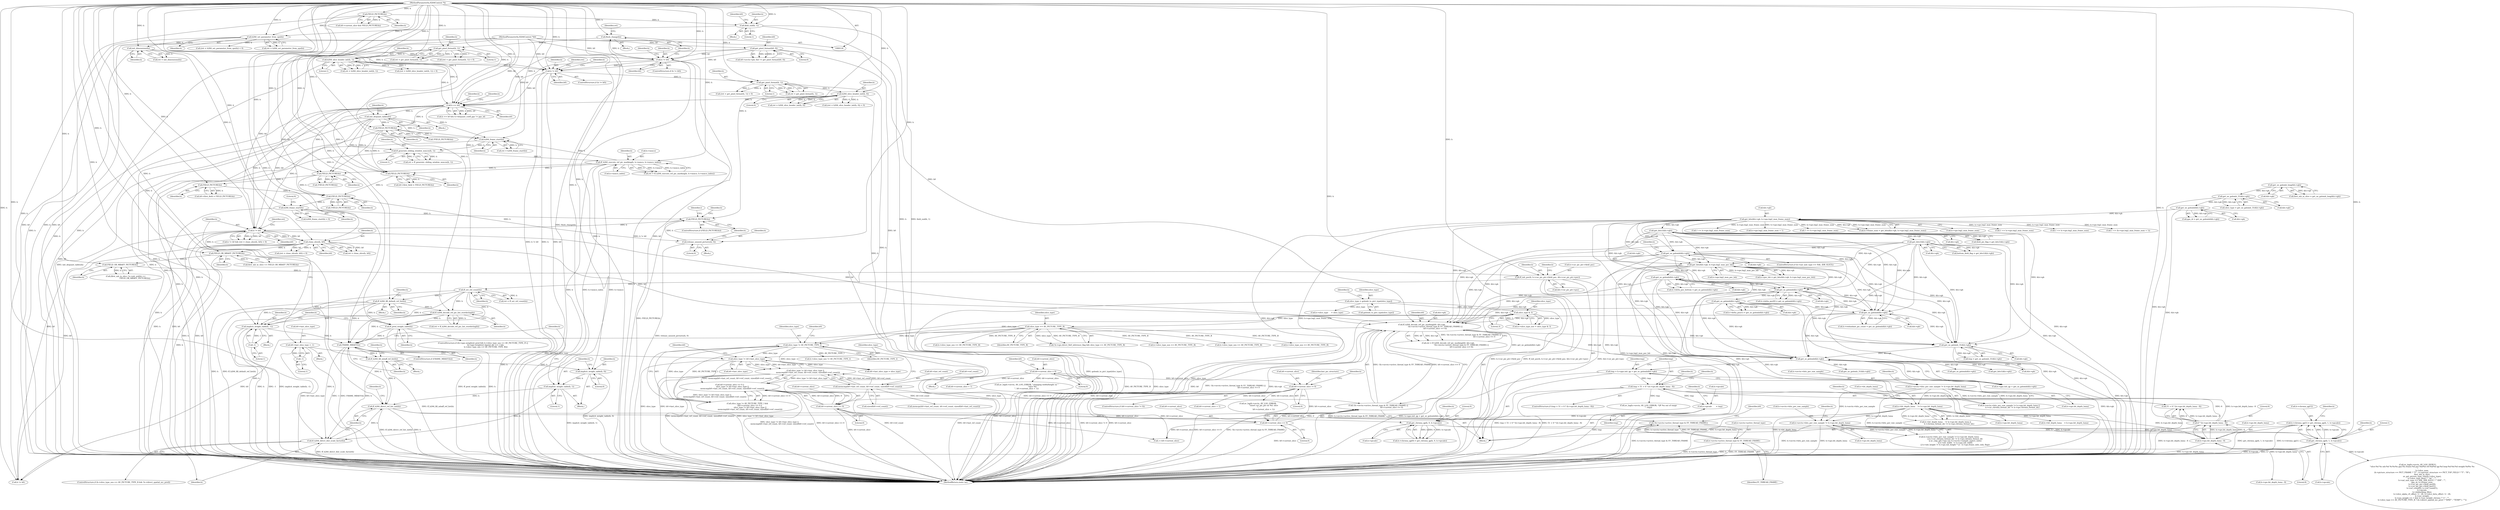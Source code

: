 digraph "0_FFmpeg_29ffeef5e73b8f41ff3a3f2242d356759c66f91f@array" {
"1002584" [label="(Call,h->chroma_qp[1] = get_chroma_qp(h, 1, h->qscale))"];
"1002590" [label="(Call,get_chroma_qp(h, 1, h->qscale))"];
"1002578" [label="(Call,get_chroma_qp(h, 0, h->qscale))"];
"1002485" [label="(Call,ff_h264_direct_ref_list_init(h))"];
"1002469" [label="(Call,implicit_weight_table(h, 1))"];
"1002466" [label="(Call,implicit_weight_table(h, 0))"];
"1002449" [label="(Call,ff_h264_fill_mbaff_ref_list(h))"];
"1002446" [label="(Call,FRAME_MBAFF(h))"];
"1002255" [label="(Call,ff_set_ref_count(h))"];
"1002225" [label="(Call,ff_init_poc(h, h->cur_pic_ptr->field_poc, &h->cur_pic_ptr->poc))"];
"1002036" [label="(Call,FIELD_OR_MBAFF_PICTURE(h))"];
"1001990" [label="(Call,FIELD_OR_MBAFF_PICTURE(h))"];
"1001917" [label="(Call,h != h0)"];
"1000991" [label="(Call,init_dequant_tables(h))"];
"1000977" [label="(Call,h == h0)"];
"1000909" [label="(Call,h264_slice_header_init(h, 1))"];
"1000874" [label="(Call,get_pixel_format(h, 1))"];
"1000868" [label="(Call,flush_change(h))"];
"1000851" [label="(Call,h != h0)"];
"1000735" [label="(Call,init_dimensions(h))"];
"1000495" [label="(Call,h264_set_parameter_from_sps(h))"];
"1000186" [label="(Call,field_end(h, 1))"];
"1000183" [label="(Call,FIELD_PICTURE(h))"];
"1000125" [label="(MethodParameterIn,H264Context *h)"];
"1000643" [label="(Call,get_pixel_format(h0, 0))"];
"1000126" [label="(MethodParameterIn,H264Context *h0)"];
"1000962" [label="(Call,h264_slice_header_init(h, 0))"];
"1000945" [label="(Call,get_pixel_format(h, 1))"];
"1000929" [label="(Call,h != h0)"];
"1001839" [label="(Call,FIELD_PICTURE(h))"];
"1001822" [label="(Call,h264_frame_start(h))"];
"1001814" [label="(Call,FIELD_PICTURE(h))"];
"1001758" [label="(Call,FIELD_PICTURE(h))"];
"1001741" [label="(Call,FIELD_PICTURE(h))"];
"1001611" [label="(Call,ff_h264_execute_ref_pic_marking(h, h->mmco, h->mmco_index))"];
"1001592" [label="(Call,ff_generate_sliding_window_mmcos(h, 1))"];
"1001540" [label="(Call,h264_frame_start(h))"];
"1001319" [label="(Call,FIELD_PICTURE(h))"];
"1001809" [label="(Call,FIELD_PICTURE(h))"];
"1001835" [label="(Call,release_unused_pictures(h, 0))"];
"1001923" [label="(Call,clone_slice(h, h0))"];
"1002292" [label="(Call,ff_h264_fill_default_ref_list(h))"];
"1002303" [label="(Call,ff_h264_decode_ref_pic_list_reordering(h))"];
"1002369" [label="(Call,implicit_weight_table(h, -1))"];
"1002371" [label="(Call,-1)"];
"1002351" [label="(Call,ff_pred_weight_table(h))"];
"1002483" [label="(Call,ff_h264_direct_dist_scale_factor(h))"];
"1002567" [label="(Call,h->qscale       = tmp)"];
"1002544" [label="(Call,tmp > 51 + 6 * (h->sps.bit_depth_luma - 8))"];
"1002530" [label="(Call,tmp = h->pps.init_qp + get_se_golomb(&h->gb))"];
"1002538" [label="(Call,get_se_golomb(&h->gb))"];
"1001073" [label="(Call,get_bits1(&h->gb))"];
"1000997" [label="(Call,get_bits(&h->gb, h->sps.log2_max_frame_num))"];
"1000300" [label="(Call,get_ue_golomb(&h->gb))"];
"1000230" [label="(Call,get_ue_golomb_31(&h->gb))"];
"1000168" [label="(Call,get_ue_golomb_long(&h->gb))"];
"1002220" [label="(Call,get_se_golomb(&h->gb))"];
"1002195" [label="(Call,get_se_golomb(&h->gb))"];
"1002168" [label="(Call,get_se_golomb(&h->gb))"];
"1002140" [label="(Call,get_bits(&h->gb, h->sps.log2_max_poc_lsb))"];
"1001083" [label="(Call,get_bits1(&h->gb))"];
"1002122" [label="(Call,get_ue_golomb(&h->gb))"];
"1002248" [label="(Call,get_ue_golomb(&h->gb))"];
"1002502" [label="(Call,get_ue_golomb_31(&h->gb))"];
"1002411" [label="(Call,ff_h264_decode_ref_pic_marking(h0, &h->gb,\n                                             !(h->avctx->active_thread_type & FF_THREAD_FRAME) ||\n                                             h0->current_slice == 0))"];
"1002417" [label="(Call,!(h->avctx->active_thread_type & FF_THREAD_FRAME) ||\n                                             h0->current_slice == 0)"];
"1002418" [label="(Call,!(h->avctx->active_thread_type & FF_THREAD_FRAME))"];
"1002419" [label="(Call,h->avctx->active_thread_type & FF_THREAD_FRAME)"];
"1002268" [label="(Call,h0->current_slice == 0 ||\n         slice_type != h0->last_slice_type ||\n         memcmp(h0->last_ref_count, h0->ref_count, sizeof(h0->ref_count)))"];
"1002269" [label="(Call,h0->current_slice == 0)"];
"1001121" [label="(Call,h0->current_slice != 0)"];
"1000189" [label="(Call,h0->current_slice = 0)"];
"1002274" [label="(Call,slice_type != h0->last_slice_type ||\n         memcmp(h0->last_ref_count, h0->ref_count, sizeof(h0->ref_count)))"];
"1002275" [label="(Call,slice_type != h0->last_slice_type)"];
"1002265" [label="(Call,slice_type != AV_PICTURE_TYPE_I)"];
"1000288" [label="(Call,slice_type & 3)"];
"1000274" [label="(Call,slice_type = golomb_to_pict_type[slice_type])"];
"1001058" [label="(Call,slice_type == AV_PICTURE_TYPE_B)"];
"1001909" [label="(Call,h0->last_slice_type = -1)"];
"1001913" [label="(Call,-1)"];
"1002280" [label="(Call,memcmp(h0->last_ref_count, h0->ref_count, sizeof(h0->ref_count)))"];
"1002426" [label="(Call,h0->current_slice == 0)"];
"1002548" [label="(Call,6 * (h->sps.bit_depth_luma - 8))"];
"1002550" [label="(Call,h->sps.bit_depth_luma - 8)"];
"1000451" [label="(Call,h->bit_depth_luma    != h->sps.bit_depth_luma)"];
"1000426" [label="(Call,h->avctx->bits_per_raw_sample != h->sps.bit_depth_luma)"];
"1000576" [label="(Call,h->avctx->bits_per_raw_sample != h->sps.bit_depth_luma)"];
"1001084" [label="(Call,&h->gb)"];
"1000997" [label="(Call,get_bits(&h->gb, h->sps.log2_max_frame_num))"];
"1000432" [label="(Call,h->sps.bit_depth_luma)"];
"1002411" [label="(Call,ff_h264_decode_ref_pic_marking(h0, &h->gb,\n                                             !(h->avctx->active_thread_type & FF_THREAD_FRAME) ||\n                                             h0->current_slice == 0))"];
"1002543" [label="(ControlStructure,if (tmp > 51 + 6 * (h->sps.bit_depth_luma - 8)))"];
"1000929" [label="(Call,h != h0)"];
"1002546" [label="(Call,51 + 6 * (h->sps.bit_depth_luma - 8))"];
"1000451" [label="(Call,h->bit_depth_luma    != h->sps.bit_depth_luma)"];
"1002591" [label="(Identifier,h)"];
"1001759" [label="(Identifier,h)"];
"1001051" [label="(Call,!h->sps.direct_8x8_inference_flag && slice_type == AV_PICTURE_TYPE_B)"];
"1002460" [label="(Call,h->slice_type_nos == AV_PICTURE_TYPE_B)"];
"1002891" [label="(Call,h->sps.bit_depth_luma - 8)"];
"1000851" [label="(Call,h != h0)"];
"1000964" [label="(Literal,0)"];
"1002430" [label="(Literal,0)"];
"1001844" [label="(Identifier,i)"];
"1002276" [label="(Identifier,slice_type)"];
"1001083" [label="(Call,get_bits1(&h->gb))"];
"1000169" [label="(Call,&h->gb)"];
"1000191" [label="(Identifier,h0)"];
"1000274" [label="(Call,slice_type = golomb_to_pict_type[slice_type])"];
"1002244" [label="(Call,h->redundant_pic_count = get_ue_golomb(&h->gb))"];
"1001320" [label="(Identifier,h)"];
"1002474" [label="(Call,h->slice_type_nos == AV_PICTURE_TYPE_B)"];
"1001920" [label="(Call,(ret = clone_slice(h, h0)) < 0)"];
"1000992" [label="(Identifier,h)"];
"1002363" [label="(Call,h->slice_type_nos == AV_PICTURE_TYPE_B)"];
"1001121" [label="(Call,h0->current_slice != 0)"];
"1002282" [label="(Identifier,h0)"];
"1002293" [label="(Identifier,h)"];
"1000184" [label="(Identifier,h)"];
"1002266" [label="(Identifier,slice_type)"];
"1000857" [label="(Identifier,h)"];
"1000187" [label="(Identifier,h)"];
"1001809" [label="(Call,FIELD_PICTURE(h))"];
"1002123" [label="(Call,&h->gb)"];
"1000869" [label="(Identifier,h)"];
"1001540" [label="(Call,h264_frame_start(h))"];
"1000496" [label="(Identifier,h)"];
"1000911" [label="(Literal,1)"];
"1002249" [label="(Call,&h->gb)"];
"1002571" [label="(Identifier,tmp)"];
"1000427" [label="(Call,h->avctx->bits_per_raw_sample)"];
"1002446" [label="(Call,FRAME_MBAFF(h))"];
"1002456" [label="(Identifier,h)"];
"1000907" [label="(Call,ret = h264_slice_header_init(h, 1))"];
"1002592" [label="(Literal,1)"];
"1000188" [label="(Literal,1)"];
"1000575" [label="(Call,h->avctx->bits_per_raw_sample != h->sps.bit_depth_luma\n                     || h->cur_chroma_format_idc != h->sps.chroma_format_idc\n                     || av_cmp_q(h->sps.sar, h->avctx->sample_aspect_ratio)\n                     || h->mb_width  != h->sps.mb_width\n                     || h->mb_height != h->sps.mb_height * (2 - h->sps.frame_mbs_only_flag))"];
"1002502" [label="(Call,get_ue_golomb_31(&h->gb))"];
"1002538" [label="(Call,get_se_golomb(&h->gb))"];
"1000963" [label="(Identifier,h)"];
"1001834" [label="(Block,)"];
"1001318" [label="(Call,!FIELD_PICTURE(h))"];
"1002545" [label="(Identifier,tmp)"];
"1002196" [label="(Call,&h->gb)"];
"1000930" [label="(Identifier,h)"];
"1000275" [label="(Identifier,slice_type)"];
"1002232" [label="(Call,&h->cur_pic_ptr->poc)"];
"1001814" [label="(Call,FIELD_PICTURE(h))"];
"1000979" [label="(Identifier,h0)"];
"1000289" [label="(Identifier,slice_type)"];
"1000868" [label="(Call,flush_change(h))"];
"1000735" [label="(Call,init_dimensions(h))"];
"1002619" [label="(Call,get_se_golomb(&h->gb))"];
"1002425" [label="(Identifier,FF_THREAD_FRAME)"];
"1000290" [label="(Literal,3)"];
"1000906" [label="(Call,(ret = h264_slice_header_init(h, 1)) < 0)"];
"1001923" [label="(Call,clone_slice(h, h0))"];
"1000470" [label="(Call,h->bit_depth_luma    = h->sps.bit_depth_luma)"];
"1002531" [label="(Identifier,tmp)"];
"1002844" [label="(Call,h != h0)"];
"1000439" [label="(Identifier,h)"];
"1001074" [label="(Call,&h->gb)"];
"1001609" [label="(Call,ret = ff_h264_execute_ref_pic_marking(h, h->mmco, h->mmco_index))"];
"1002569" [label="(Identifier,h)"];
"1001612" [label="(Identifier,h)"];
"1000577" [label="(Call,h->avctx->bits_per_raw_sample)"];
"1002449" [label="(Call,ff_h264_fill_mbaff_ref_list(h))"];
"1002227" [label="(Call,h->cur_pic_ptr->field_poc)"];
"1001758" [label="(Call,FIELD_PICTURE(h))"];
"1002602" [label="(Call,get_bits1(&h->gb))"];
"1002164" [label="(Call,h->delta_poc_bottom = get_se_golomb(&h->gb))"];
"1002291" [label="(Block,)"];
"1002297" [label="(Identifier,h)"];
"1000495" [label="(Call,h264_set_parameter_from_sps(h))"];
"1002136" [label="(Call,h->poc_lsb = get_bits(&h->gb, h->sps.log2_max_poc_lsb))"];
"1002189" [label="(Call,h->delta_poc[0] = get_se_golomb(&h->gb))"];
"1001208" [label="(Call,1 << h->sps.log2_max_frame_num)"];
"1002195" [label="(Call,get_se_golomb(&h->gb))"];
"1002255" [label="(Call,ff_set_ref_count(h))"];
"1000850" [label="(ControlStructure,if (h != h0))"];
"1001541" [label="(Identifier,h)"];
"1000279" [label="(Call,h->slice_type     = slice_type)"];
"1002560" [label="(Identifier,h)"];
"1001838" [label="(ControlStructure,if (FIELD_PICTURE(h)))"];
"1001740" [label="(Call,!FIELD_PICTURE(h))"];
"1002280" [label="(Call,memcmp(h0->last_ref_count, h0->ref_count, sizeof(h0->ref_count)))"];
"1002572" [label="(Call,h->chroma_qp[0] = get_chroma_qp(h, 0, h->qscale))"];
"1000301" [label="(Call,&h->gb)"];
"1000861" [label="(Call,h0->current_slice + 1)"];
"1002500" [label="(Call,tmp = get_ue_golomb_31(&h->gb))"];
"1002469" [label="(Call,implicit_weight_table(h, 1))"];
"1002141" [label="(Call,&h->gb)"];
"1001805" [label="(Call,h0->first_field = FIELD_PICTURE(h))"];
"1002426" [label="(Call,h0->current_slice == 0)"];
"1002579" [label="(Identifier,h)"];
"1002550" [label="(Call,h->sps.bit_depth_luma - 8)"];
"1002406" [label="(Identifier,h)"];
"1002585" [label="(Call,h->chroma_qp[1])"];
"1000910" [label="(Identifier,h)"];
"1001120" [label="(ControlStructure,if (h0->current_slice != 0))"];
"1000852" [label="(Identifier,h)"];
"1002503" [label="(Call,&h->gb)"];
"1002122" [label="(Call,get_ue_golomb(&h->gb))"];
"1002417" [label="(Call,!(h->avctx->active_thread_type & FF_THREAD_FRAME) ||\n                                             h0->current_slice == 0)"];
"1001742" [label="(Identifier,h)"];
"1000230" [label="(Call,get_ue_golomb_31(&h->gb))"];
"1001810" [label="(Identifier,h)"];
"1001924" [label="(Identifier,h)"];
"1002549" [label="(Literal,6)"];
"1002267" [label="(Identifier,AV_PICTURE_TYPE_I)"];
"1002918" [label="(Call,++h0->current_slice)"];
"1000995" [label="(Identifier,h)"];
"1002270" [label="(Call,h0->current_slice)"];
"1002281" [label="(Call,h0->last_ref_count)"];
"1002581" [label="(Call,h->qscale)"];
"1002465" [label="(Block,)"];
"1002273" [label="(Literal,0)"];
"1000643" [label="(Call,get_pixel_format(h0, 0))"];
"1002271" [label="(Identifier,h0)"];
"1000281" [label="(Identifier,h)"];
"1002580" [label="(Literal,0)"];
"1001822" [label="(Call,h264_frame_start(h))"];
"1001058" [label="(Call,slice_type == AV_PICTURE_TYPE_B)"];
"1000946" [label="(Identifier,h)"];
"1001835" [label="(Call,release_unused_pictures(h, 0))"];
"1000166" [label="(Call,first_mb_in_slice = get_ue_golomb_long(&h->gb))"];
"1001836" [label="(Identifier,h)"];
"1001919" [label="(Identifier,h0)"];
"1000855" [label="(Call,av_log(h->avctx, AV_LOG_ERROR, \"changing width/height on \"\n                   \"slice %d\n\", h0->current_slice + 1))"];
"1001130" [label="(Identifier,last_pic_structure)"];
"1001922" [label="(Identifier,ret)"];
"1000942" [label="(Call,(ret = get_pixel_format(h, 1)) < 0)"];
"1002369" [label="(Call,implicit_weight_table(h, -1))"];
"1001914" [label="(Literal,1)"];
"1001909" [label="(Call,h0->last_slice_type = -1)"];
"1000186" [label="(Call,field_end(h, 1))"];
"1002220" [label="(Call,get_se_golomb(&h->gb))"];
"1002575" [label="(Identifier,h)"];
"1002556" [label="(Literal,8)"];
"1000576" [label="(Call,h->avctx->bits_per_raw_sample != h->sps.bit_depth_luma)"];
"1000450" [label="(Call,h->bit_depth_luma    != h->sps.bit_depth_luma ||\n            h->chroma_format_idc != h->sps.chroma_format_idc)"];
"1002467" [label="(Identifier,h)"];
"1001060" [label="(Identifier,AV_PICTURE_TYPE_B)"];
"1002486" [label="(Identifier,h)"];
"1002445" [label="(ControlStructure,if (FRAME_MBAFF(h)))"];
"1001823" [label="(Identifier,h)"];
"1000183" [label="(Call,FIELD_PICTURE(h))"];
"1002539" [label="(Call,&h->gb)"];
"1002551" [label="(Call,h->sps.bit_depth_luma)"];
"1000849" [label="(Block,)"];
"1000492" [label="(Call,(ret = h264_set_parameter_from_sps(h)) < 0)"];
"1002568" [label="(Call,h->qscale)"];
"1002036" [label="(Call,FIELD_OR_MBAFF_PICTURE(h))"];
"1002109" [label="(Call,h->sps.log2_max_frame_num + 1)"];
"1002898" [label="(Call,h0->last_slice_type = slice_type)"];
"1000873" [label="(Identifier,ret)"];
"1002295" [label="(Call,h->slice_type_nos != AV_PICTURE_TYPE_I)"];
"1002221" [label="(Call,&h->gb)"];
"1000193" [label="(Literal,0)"];
"1000590" [label="(Identifier,h)"];
"1001837" [label="(Literal,0)"];
"1002269" [label="(Call,h0->current_slice == 0)"];
"1000991" [label="(Call,init_dequant_tables(h))"];
"1000190" [label="(Call,h0->current_slice)"];
"1000962" [label="(Call,h264_slice_header_init(h, 0))"];
"1000876" [label="(Literal,1)"];
"1000288" [label="(Call,slice_type & 3)"];
"1000582" [label="(Call,h->sps.bit_depth_luma)"];
"1001613" [label="(Call,h->mmco)"];
"1001988" [label="(Call,first_mb_in_slice << FIELD_OR_MBAFF_PICTURE(h))"];
"1003435" [label="(MethodReturn,static int)"];
"1001183" [label="(Block,)"];
"1002590" [label="(Call,get_chroma_qp(h, 1, h->qscale))"];
"1001479" [label="(Call,1 << h->sps.log2_max_frame_num)"];
"1000127" [label="(Block,)"];
"1002548" [label="(Call,6 * (h->sps.bit_depth_luma - 8))"];
"1000736" [label="(Identifier,h)"];
"1002226" [label="(Identifier,h)"];
"1002287" [label="(Call,sizeof(h0->ref_count))"];
"1002544" [label="(Call,tmp > 51 + 6 * (h->sps.bit_depth_luma - 8))"];
"1000947" [label="(Literal,1)"];
"1002372" [label="(Literal,1)"];
"1002648" [label="(Call,get_ue_golomb_31(&h->gb))"];
"1000945" [label="(Call,get_pixel_format(h, 1))"];
"1002593" [label="(Call,h->qscale)"];
"1001188" [label="(Identifier,h)"];
"1002352" [label="(Identifier,h)"];
"1002371" [label="(Call,-1)"];
"1001616" [label="(Call,h->mmco_index)"];
"1000931" [label="(Identifier,h0)"];
"1002419" [label="(Call,h->avctx->active_thread_type & FF_THREAD_FRAME)"];
"1001890" [label="(Identifier,h)"];
"1002471" [label="(Literal,1)"];
"1001991" [label="(Identifier,h)"];
"1001925" [label="(Identifier,h0)"];
"1000644" [label="(Identifier,h0)"];
"1001175" [label="(Call,h0->current_slice + 1)"];
"1002558" [label="(Call,av_log(h->avctx, AV_LOG_ERROR, \"QP %u out of range\n\", tmp))"];
"1001059" [label="(Identifier,slice_type)"];
"1000185" [label="(Block,)"];
"1001916" [label="(Call,h != h0 && (ret = clone_slice(h, h0)) < 0)"];
"1000426" [label="(Call,h->avctx->bits_per_raw_sample != h->sps.bit_depth_luma)"];
"1001754" [label="(Call,h0->first_field = FIELD_PICTURE(h))"];
"1000462" [label="(Identifier,h)"];
"1001081" [label="(Call,bottom_field_flag = get_bits1(&h->gb))"];
"1000872" [label="(Call,ret = get_pixel_format(h, 1))"];
"1000231" [label="(Call,&h->gb)"];
"1000228" [label="(Call,slice_type = get_ue_golomb_31(&h->gb))"];
"1001840" [label="(Identifier,h)"];
"1002292" [label="(Call,ff_h264_fill_default_ref_list(h))"];
"1002346" [label="(Call,h->slice_type_nos == AV_PICTURE_TYPE_B)"];
"1002301" [label="(Call,ret = ff_h264_decode_ref_pic_list_reordering(h))"];
"1002304" [label="(Identifier,h)"];
"1000976" [label="(Call,h == h0 && h->dequant_coeff_pps != pps_id)"];
"1002466" [label="(Call,implicit_weight_table(h, 0))"];
"1000853" [label="(Identifier,h0)"];
"1003314" [label="(Call,av_log(h->avctx, AV_LOG_DEBUG,\n               \"slice:%d %s mb:%d %c%s%s pps:%u frame:%d poc:%d/%d ref:%d/%d qp:%d loop:%d:%d:%d weight:%d%s %s\n\",\n               h->slice_num,\n               (h->picture_structure == PICT_FRAME ? \"F\" : h->picture_structure == PICT_TOP_FIELD ? \"T\" : \"B\"),\n               first_mb_in_slice,\n               av_get_picture_type_char(h->slice_type),\n               h->slice_type_fixed ? \" fix\" : \"\",\n               h->nal_unit_type == NAL_IDR_SLICE ? \" IDR\" : \"\",\n               pps_id, h->frame_num,\n               h->cur_pic_ptr->field_poc[0],\n               h->cur_pic_ptr->field_poc[1],\n               h->ref_count[0], h->ref_count[1],\n               h->qscale,\n               h->deblocking_filter,\n               h->slice_alpha_c0_offset / 2 - 26, h->slice_beta_offset / 2 - 26,\n               h->use_weight,\n               h->use_weight == 1 && h->use_weight_chroma ? \"c\" : \"\",\n               h->slice_type == AV_PICTURE_TYPE_B ? (h->direct_spatial_mv_pred ? \"SPAT\" : \"TEMP\") : \"\"))"];
"1000645" [label="(Literal,0)"];
"1002530" [label="(Call,tmp = h->pps.init_qp + get_se_golomb(&h->gb))"];
"1001839" [label="(Call,FIELD_PICTURE(h))"];
"1002427" [label="(Call,h0->current_slice)"];
"1001813" [label="(Call,!FIELD_PICTURE(h))"];
"1000944" [label="(Identifier,ret)"];
"1002030" [label="(Call,(first_mb_in_slice / h->mb_width) <<\n                               FIELD_OR_MBAFF_PICTURE(h))"];
"1002484" [label="(Identifier,h)"];
"1000874" [label="(Call,get_pixel_format(h, 1))"];
"1002476" [label="(Identifier,h)"];
"1001821" [label="(Call,h264_frame_start(h) < 0)"];
"1002483" [label="(Call,ff_h264_direct_dist_scale_factor(h))"];
"1000960" [label="(Call,ret = h264_slice_header_init(h, 0))"];
"1000998" [label="(Call,&h->gb)"];
"1002418" [label="(Call,!(h->avctx->active_thread_type & FF_THREAD_FRAME))"];
"1002169" [label="(Call,&h->gb)"];
"1000197" [label="(Identifier,h0)"];
"1001824" [label="(Literal,0)"];
"1000871" [label="(Call,(ret = get_pixel_format(h, 1)) < 0)"];
"1000935" [label="(Identifier,h)"];
"1000875" [label="(Identifier,h)"];
"1001592" [label="(Call,ff_generate_sliding_window_mmcos(h, 1))"];
"1001611" [label="(Call,ff_h264_execute_ref_pic_marking(h, h->mmco, h->mmco_index))"];
"1002268" [label="(Call,h0->current_slice == 0 ||\n         slice_type != h0->last_slice_type ||\n         memcmp(h0->last_ref_count, h0->ref_count, sizeof(h0->ref_count)))"];
"1001594" [label="(Literal,1)"];
"1000125" [label="(MethodParameterIn,H264Context *h)"];
"1002145" [label="(Call,h->sps.log2_max_poc_lsb)"];
"1002472" [label="(ControlStructure,if (h->slice_type_nos == AV_PICTURE_TYPE_B && !h->direct_spatial_mv_pred))"];
"1000179" [label="(Call,h0->current_slice && FIELD_PICTURE(h))"];
"1001990" [label="(Call,FIELD_OR_MBAFF_PICTURE(h))"];
"1000298" [label="(Call,pps_id = get_ue_golomb(&h->gb))"];
"1002303" [label="(Call,ff_h264_decode_ref_pic_list_reordering(h))"];
"1002468" [label="(Literal,0)"];
"1000977" [label="(Call,h == h0)"];
"1001815" [label="(Identifier,h)"];
"1002599" [label="(Identifier,h)"];
"1000993" [label="(Call,h->frame_num = get_bits(&h->gb, h->sps.log2_max_frame_num))"];
"1001590" [label="(Call,ret = ff_generate_sliding_window_mmcos(h, 1))"];
"1000425" [label="(Call,h->avctx->bits_per_raw_sample != h->sps.bit_depth_luma ||\n            h->cur_chroma_format_idc != h->sps.chroma_format_idc)"];
"1000637" [label="(Call,h0->avctx->pix_fmt != get_pixel_format(h0, 0))"];
"1001169" [label="(Call,av_log(h->avctx, AV_LOG_ERROR,\n                   \"unset cur_pic_ptr on %d. slice\n\",\n                   h0->current_slice + 1))"];
"1002447" [label="(Identifier,h)"];
"1002256" [label="(Identifier,h)"];
"1002420" [label="(Call,h->avctx->active_thread_type)"];
"1000284" [label="(Call,h->slice_type_nos = slice_type & 3)"];
"1000177" [label="(Block,)"];
"1001921" [label="(Call,ret = clone_slice(h, h0))"];
"1000189" [label="(Call,h0->current_slice = 0)"];
"1001002" [label="(Call,h->sps.log2_max_frame_num)"];
"1000493" [label="(Call,ret = h264_set_parameter_from_sps(h))"];
"1002351" [label="(Call,ff_pred_weight_table(h))"];
"1002409" [label="(Call,ret = ff_h264_decode_ref_pic_marking(h0, &h->gb,\n                                             !(h->avctx->active_thread_type & FF_THREAD_FRAME) ||\n                                             h0->current_slice == 0))"];
"1001125" [label="(Literal,0)"];
"1001917" [label="(Call,h != h0)"];
"1000978" [label="(Identifier,h)"];
"1002485" [label="(Call,ff_h264_direct_ref_list_init(h))"];
"1000909" [label="(Call,h264_slice_header_init(h, 1))"];
"1002241" [label="(Identifier,h)"];
"1002903" [label="(Call,memcpy(h0->last_ref_count, h0->ref_count, sizeof(h0->last_ref_count)))"];
"1002491" [label="(Identifier,h)"];
"1000276" [label="(Call,golomb_to_pict_type[slice_type])"];
"1002275" [label="(Call,slice_type != h0->last_slice_type)"];
"1001913" [label="(Call,-1)"];
"1000928" [label="(ControlStructure,if (h != h0))"];
"1002214" [label="(Call,h->delta_poc[1] = get_se_golomb(&h->gb))"];
"1002131" [label="(Identifier,h)"];
"1001122" [label="(Call,h0->current_slice)"];
"1002578" [label="(Call,get_chroma_qp(h, 0, h->qscale))"];
"1001918" [label="(Identifier,h)"];
"1002168" [label="(Call,get_se_golomb(&h->gb))"];
"1002284" [label="(Call,h0->ref_count)"];
"1002428" [label="(Identifier,h0)"];
"1002370" [label="(Identifier,h)"];
"1000455" [label="(Call,h->sps.bit_depth_luma)"];
"1002140" [label="(Call,get_bits(&h->gb, h->sps.log2_max_poc_lsb))"];
"1001556" [label="(Call,1 << h->sps.log2_max_frame_num)"];
"1000733" [label="(Call,ret = init_dimensions(h))"];
"1001071" [label="(Call,field_pic_flag = get_bits1(&h->gb))"];
"1000300" [label="(Call,get_ue_golomb(&h->gb))"];
"1001073" [label="(Call,get_bits1(&h->gb))"];
"1002450" [label="(Identifier,h)"];
"1002083" [label="(Call,1 << h->sps.log2_max_frame_num)"];
"1002225" [label="(Call,ff_init_poc(h, h->cur_pic_ptr->field_poc, &h->cur_pic_ptr->poc))"];
"1001741" [label="(Call,FIELD_PICTURE(h))"];
"1002265" [label="(Call,slice_type != AV_PICTURE_TYPE_I)"];
"1002470" [label="(Identifier,h)"];
"1002274" [label="(Call,slice_type != h0->last_slice_type ||\n         memcmp(h0->last_ref_count, h0->ref_count, sizeof(h0->ref_count)))"];
"1002532" [label="(Call,h->pps.init_qp + get_se_golomb(&h->gb))"];
"1000985" [label="(Block,)"];
"1001319" [label="(Call,FIELD_PICTURE(h))"];
"1000959" [label="(Call,(ret = h264_slice_header_init(h, 0)) < 0)"];
"1002107" [label="(Call,1 << (h->sps.log2_max_frame_num + 1))"];
"1002567" [label="(Call,h->qscale       = tmp)"];
"1002325" [label="(ControlStructure,if ((h->pps.weighted_pred && h->slice_type_nos == AV_PICTURE_TYPE_P) ||\n        (h->pps.weighted_bipred_idc == 1 &&\n         h->slice_type_nos == AV_PICTURE_TYPE_B)))"];
"1002448" [label="(Block,)"];
"1001538" [label="(Call,ret = h264_frame_start(h))"];
"1000943" [label="(Call,ret = get_pixel_format(h, 1))"];
"1002037" [label="(Identifier,h)"];
"1000452" [label="(Call,h->bit_depth_luma)"];
"1002412" [label="(Identifier,h0)"];
"1002368" [label="(Block,)"];
"1001910" [label="(Call,h0->last_slice_type)"];
"1001593" [label="(Identifier,h)"];
"1000982" [label="(Identifier,h)"];
"1002277" [label="(Call,h0->last_slice_type)"];
"1002264" [label="(Call,slice_type != AV_PICTURE_TYPE_I &&\n        (h0->current_slice == 0 ||\n         slice_type != h0->last_slice_type ||\n         memcmp(h0->last_ref_count, h0->ref_count, sizeof(h0->ref_count))))"];
"1002253" [label="(Call,ret = ff_set_ref_count(h))"];
"1002248" [label="(Call,get_ue_golomb(&h->gb))"];
"1002584" [label="(Call,h->chroma_qp[1] = get_chroma_qp(h, 1, h->qscale))"];
"1000168" [label="(Call,get_ue_golomb_long(&h->gb))"];
"1002116" [label="(ControlStructure,if (h->nal_unit_type == NAL_IDR_SLICE))"];
"1002413" [label="(Call,&h->gb)"];
"1000126" [label="(MethodParameterIn,H264Context *h0)"];
"1002584" -> "1000127"  [label="AST: "];
"1002584" -> "1002590"  [label="CFG: "];
"1002585" -> "1002584"  [label="AST: "];
"1002590" -> "1002584"  [label="AST: "];
"1002599" -> "1002584"  [label="CFG: "];
"1002584" -> "1003435"  [label="DDG: get_chroma_qp(h, 1, h->qscale)"];
"1002584" -> "1003435"  [label="DDG: h->chroma_qp[1]"];
"1002590" -> "1002584"  [label="DDG: h"];
"1002590" -> "1002584"  [label="DDG: 1"];
"1002590" -> "1002584"  [label="DDG: h->qscale"];
"1002590" -> "1002593"  [label="CFG: "];
"1002591" -> "1002590"  [label="AST: "];
"1002592" -> "1002590"  [label="AST: "];
"1002593" -> "1002590"  [label="AST: "];
"1002590" -> "1003435"  [label="DDG: h->qscale"];
"1002590" -> "1003435"  [label="DDG: h"];
"1002578" -> "1002590"  [label="DDG: h"];
"1002578" -> "1002590"  [label="DDG: h->qscale"];
"1000125" -> "1002590"  [label="DDG: h"];
"1002590" -> "1002844"  [label="DDG: h"];
"1002590" -> "1003314"  [label="DDG: h->qscale"];
"1002578" -> "1002572"  [label="AST: "];
"1002578" -> "1002581"  [label="CFG: "];
"1002579" -> "1002578"  [label="AST: "];
"1002580" -> "1002578"  [label="AST: "];
"1002581" -> "1002578"  [label="AST: "];
"1002572" -> "1002578"  [label="CFG: "];
"1002578" -> "1002572"  [label="DDG: h"];
"1002578" -> "1002572"  [label="DDG: 0"];
"1002578" -> "1002572"  [label="DDG: h->qscale"];
"1002485" -> "1002578"  [label="DDG: h"];
"1000125" -> "1002578"  [label="DDG: h"];
"1002567" -> "1002578"  [label="DDG: h->qscale"];
"1002485" -> "1000127"  [label="AST: "];
"1002485" -> "1002486"  [label="CFG: "];
"1002486" -> "1002485"  [label="AST: "];
"1002491" -> "1002485"  [label="CFG: "];
"1002485" -> "1003435"  [label="DDG: ff_h264_direct_ref_list_init(h)"];
"1002485" -> "1003435"  [label="DDG: h"];
"1002469" -> "1002485"  [label="DDG: h"];
"1002483" -> "1002485"  [label="DDG: h"];
"1002446" -> "1002485"  [label="DDG: h"];
"1002449" -> "1002485"  [label="DDG: h"];
"1000125" -> "1002485"  [label="DDG: h"];
"1002469" -> "1002465"  [label="AST: "];
"1002469" -> "1002471"  [label="CFG: "];
"1002470" -> "1002469"  [label="AST: "];
"1002471" -> "1002469"  [label="AST: "];
"1002476" -> "1002469"  [label="CFG: "];
"1002469" -> "1003435"  [label="DDG: implicit_weight_table(h, 1)"];
"1002466" -> "1002469"  [label="DDG: h"];
"1000125" -> "1002469"  [label="DDG: h"];
"1002469" -> "1002483"  [label="DDG: h"];
"1002466" -> "1002465"  [label="AST: "];
"1002466" -> "1002468"  [label="CFG: "];
"1002467" -> "1002466"  [label="AST: "];
"1002468" -> "1002466"  [label="AST: "];
"1002470" -> "1002466"  [label="CFG: "];
"1002466" -> "1003435"  [label="DDG: implicit_weight_table(h, 0)"];
"1002449" -> "1002466"  [label="DDG: h"];
"1000125" -> "1002466"  [label="DDG: h"];
"1002449" -> "1002448"  [label="AST: "];
"1002449" -> "1002450"  [label="CFG: "];
"1002450" -> "1002449"  [label="AST: "];
"1002456" -> "1002449"  [label="CFG: "];
"1002449" -> "1003435"  [label="DDG: ff_h264_fill_mbaff_ref_list(h)"];
"1002446" -> "1002449"  [label="DDG: h"];
"1000125" -> "1002449"  [label="DDG: h"];
"1002449" -> "1002483"  [label="DDG: h"];
"1002446" -> "1002445"  [label="AST: "];
"1002446" -> "1002447"  [label="CFG: "];
"1002447" -> "1002446"  [label="AST: "];
"1002450" -> "1002446"  [label="CFG: "];
"1002476" -> "1002446"  [label="CFG: "];
"1002446" -> "1003435"  [label="DDG: FRAME_MBAFF(h)"];
"1002255" -> "1002446"  [label="DDG: h"];
"1002292" -> "1002446"  [label="DDG: h"];
"1002303" -> "1002446"  [label="DDG: h"];
"1002369" -> "1002446"  [label="DDG: h"];
"1002351" -> "1002446"  [label="DDG: h"];
"1000125" -> "1002446"  [label="DDG: h"];
"1002446" -> "1002483"  [label="DDG: h"];
"1002255" -> "1002253"  [label="AST: "];
"1002255" -> "1002256"  [label="CFG: "];
"1002256" -> "1002255"  [label="AST: "];
"1002253" -> "1002255"  [label="CFG: "];
"1002255" -> "1003435"  [label="DDG: h"];
"1002255" -> "1002253"  [label="DDG: h"];
"1002225" -> "1002255"  [label="DDG: h"];
"1000125" -> "1002255"  [label="DDG: h"];
"1002255" -> "1002292"  [label="DDG: h"];
"1002255" -> "1002303"  [label="DDG: h"];
"1002255" -> "1002351"  [label="DDG: h"];
"1002255" -> "1002369"  [label="DDG: h"];
"1002225" -> "1000127"  [label="AST: "];
"1002225" -> "1002232"  [label="CFG: "];
"1002226" -> "1002225"  [label="AST: "];
"1002227" -> "1002225"  [label="AST: "];
"1002232" -> "1002225"  [label="AST: "];
"1002241" -> "1002225"  [label="CFG: "];
"1002225" -> "1003435"  [label="DDG: h->cur_pic_ptr->field_poc"];
"1002225" -> "1003435"  [label="DDG: ff_init_poc(h, h->cur_pic_ptr->field_poc, &h->cur_pic_ptr->poc)"];
"1002225" -> "1003435"  [label="DDG: &h->cur_pic_ptr->poc"];
"1002036" -> "1002225"  [label="DDG: h"];
"1000125" -> "1002225"  [label="DDG: h"];
"1002036" -> "1002030"  [label="AST: "];
"1002036" -> "1002037"  [label="CFG: "];
"1002037" -> "1002036"  [label="AST: "];
"1002030" -> "1002036"  [label="CFG: "];
"1002036" -> "1002030"  [label="DDG: h"];
"1001990" -> "1002036"  [label="DDG: h"];
"1000125" -> "1002036"  [label="DDG: h"];
"1001990" -> "1001988"  [label="AST: "];
"1001990" -> "1001991"  [label="CFG: "];
"1001991" -> "1001990"  [label="AST: "];
"1001988" -> "1001990"  [label="CFG: "];
"1001990" -> "1003435"  [label="DDG: h"];
"1001990" -> "1001988"  [label="DDG: h"];
"1001917" -> "1001990"  [label="DDG: h"];
"1001923" -> "1001990"  [label="DDG: h"];
"1000125" -> "1001990"  [label="DDG: h"];
"1001917" -> "1001916"  [label="AST: "];
"1001917" -> "1001919"  [label="CFG: "];
"1001918" -> "1001917"  [label="AST: "];
"1001919" -> "1001917"  [label="AST: "];
"1001922" -> "1001917"  [label="CFG: "];
"1001916" -> "1001917"  [label="CFG: "];
"1001917" -> "1003435"  [label="DDG: h"];
"1001917" -> "1003435"  [label="DDG: h0"];
"1001917" -> "1001916"  [label="DDG: h"];
"1001917" -> "1001916"  [label="DDG: h0"];
"1000991" -> "1001917"  [label="DDG: h"];
"1001839" -> "1001917"  [label="DDG: h"];
"1000977" -> "1001917"  [label="DDG: h"];
"1000977" -> "1001917"  [label="DDG: h0"];
"1000125" -> "1001917"  [label="DDG: h"];
"1000126" -> "1001917"  [label="DDG: h0"];
"1001917" -> "1001923"  [label="DDG: h"];
"1001917" -> "1001923"  [label="DDG: h0"];
"1001917" -> "1002411"  [label="DDG: h0"];
"1001917" -> "1002844"  [label="DDG: h0"];
"1000991" -> "1000985"  [label="AST: "];
"1000991" -> "1000992"  [label="CFG: "];
"1000992" -> "1000991"  [label="AST: "];
"1000995" -> "1000991"  [label="CFG: "];
"1000991" -> "1003435"  [label="DDG: init_dequant_tables(h)"];
"1000991" -> "1003435"  [label="DDG: h"];
"1000977" -> "1000991"  [label="DDG: h"];
"1000125" -> "1000991"  [label="DDG: h"];
"1000991" -> "1001319"  [label="DDG: h"];
"1000991" -> "1001540"  [label="DDG: h"];
"1000991" -> "1001741"  [label="DDG: h"];
"1000991" -> "1001809"  [label="DDG: h"];
"1000977" -> "1000976"  [label="AST: "];
"1000977" -> "1000979"  [label="CFG: "];
"1000978" -> "1000977"  [label="AST: "];
"1000979" -> "1000977"  [label="AST: "];
"1000982" -> "1000977"  [label="CFG: "];
"1000976" -> "1000977"  [label="CFG: "];
"1000977" -> "1003435"  [label="DDG: h0"];
"1000977" -> "1003435"  [label="DDG: h"];
"1000977" -> "1000976"  [label="DDG: h"];
"1000977" -> "1000976"  [label="DDG: h0"];
"1000909" -> "1000977"  [label="DDG: h"];
"1000962" -> "1000977"  [label="DDG: h"];
"1000735" -> "1000977"  [label="DDG: h"];
"1000125" -> "1000977"  [label="DDG: h"];
"1000929" -> "1000977"  [label="DDG: h0"];
"1000643" -> "1000977"  [label="DDG: h0"];
"1000851" -> "1000977"  [label="DDG: h0"];
"1000126" -> "1000977"  [label="DDG: h0"];
"1000977" -> "1001319"  [label="DDG: h"];
"1000977" -> "1001540"  [label="DDG: h"];
"1000977" -> "1001741"  [label="DDG: h"];
"1000977" -> "1001809"  [label="DDG: h"];
"1000909" -> "1000907"  [label="AST: "];
"1000909" -> "1000911"  [label="CFG: "];
"1000910" -> "1000909"  [label="AST: "];
"1000911" -> "1000909"  [label="AST: "];
"1000907" -> "1000909"  [label="CFG: "];
"1000909" -> "1003435"  [label="DDG: h"];
"1000909" -> "1000906"  [label="DDG: h"];
"1000909" -> "1000906"  [label="DDG: 1"];
"1000909" -> "1000907"  [label="DDG: h"];
"1000909" -> "1000907"  [label="DDG: 1"];
"1000874" -> "1000909"  [label="DDG: h"];
"1000125" -> "1000909"  [label="DDG: h"];
"1000909" -> "1000929"  [label="DDG: h"];
"1000874" -> "1000872"  [label="AST: "];
"1000874" -> "1000876"  [label="CFG: "];
"1000875" -> "1000874"  [label="AST: "];
"1000876" -> "1000874"  [label="AST: "];
"1000872" -> "1000874"  [label="CFG: "];
"1000874" -> "1003435"  [label="DDG: h"];
"1000874" -> "1000871"  [label="DDG: h"];
"1000874" -> "1000871"  [label="DDG: 1"];
"1000874" -> "1000872"  [label="DDG: h"];
"1000874" -> "1000872"  [label="DDG: 1"];
"1000868" -> "1000874"  [label="DDG: h"];
"1000125" -> "1000874"  [label="DDG: h"];
"1000868" -> "1000849"  [label="AST: "];
"1000868" -> "1000869"  [label="CFG: "];
"1000869" -> "1000868"  [label="AST: "];
"1000873" -> "1000868"  [label="CFG: "];
"1000868" -> "1003435"  [label="DDG: flush_change(h)"];
"1000851" -> "1000868"  [label="DDG: h"];
"1000125" -> "1000868"  [label="DDG: h"];
"1000851" -> "1000850"  [label="AST: "];
"1000851" -> "1000853"  [label="CFG: "];
"1000852" -> "1000851"  [label="AST: "];
"1000853" -> "1000851"  [label="AST: "];
"1000857" -> "1000851"  [label="CFG: "];
"1000869" -> "1000851"  [label="CFG: "];
"1000851" -> "1003435"  [label="DDG: h != h0"];
"1000851" -> "1003435"  [label="DDG: h0"];
"1000851" -> "1003435"  [label="DDG: h"];
"1000735" -> "1000851"  [label="DDG: h"];
"1000125" -> "1000851"  [label="DDG: h"];
"1000643" -> "1000851"  [label="DDG: h0"];
"1000126" -> "1000851"  [label="DDG: h0"];
"1000851" -> "1000929"  [label="DDG: h0"];
"1000735" -> "1000733"  [label="AST: "];
"1000735" -> "1000736"  [label="CFG: "];
"1000736" -> "1000735"  [label="AST: "];
"1000733" -> "1000735"  [label="CFG: "];
"1000735" -> "1003435"  [label="DDG: h"];
"1000735" -> "1000733"  [label="DDG: h"];
"1000495" -> "1000735"  [label="DDG: h"];
"1000125" -> "1000735"  [label="DDG: h"];
"1000735" -> "1000929"  [label="DDG: h"];
"1000495" -> "1000493"  [label="AST: "];
"1000495" -> "1000496"  [label="CFG: "];
"1000496" -> "1000495"  [label="AST: "];
"1000493" -> "1000495"  [label="CFG: "];
"1000495" -> "1003435"  [label="DDG: h"];
"1000495" -> "1000492"  [label="DDG: h"];
"1000495" -> "1000493"  [label="DDG: h"];
"1000186" -> "1000495"  [label="DDG: h"];
"1000183" -> "1000495"  [label="DDG: h"];
"1000125" -> "1000495"  [label="DDG: h"];
"1000186" -> "1000185"  [label="AST: "];
"1000186" -> "1000188"  [label="CFG: "];
"1000187" -> "1000186"  [label="AST: "];
"1000188" -> "1000186"  [label="AST: "];
"1000191" -> "1000186"  [label="CFG: "];
"1000186" -> "1003435"  [label="DDG: field_end(h, 1)"];
"1000186" -> "1003435"  [label="DDG: h"];
"1000183" -> "1000186"  [label="DDG: h"];
"1000125" -> "1000186"  [label="DDG: h"];
"1000183" -> "1000179"  [label="AST: "];
"1000183" -> "1000184"  [label="CFG: "];
"1000184" -> "1000183"  [label="AST: "];
"1000179" -> "1000183"  [label="CFG: "];
"1000183" -> "1003435"  [label="DDG: h"];
"1000183" -> "1000179"  [label="DDG: h"];
"1000125" -> "1000183"  [label="DDG: h"];
"1000125" -> "1000124"  [label="AST: "];
"1000125" -> "1003435"  [label="DDG: h"];
"1000125" -> "1000929"  [label="DDG: h"];
"1000125" -> "1000945"  [label="DDG: h"];
"1000125" -> "1000962"  [label="DDG: h"];
"1000125" -> "1001319"  [label="DDG: h"];
"1000125" -> "1001540"  [label="DDG: h"];
"1000125" -> "1001592"  [label="DDG: h"];
"1000125" -> "1001611"  [label="DDG: h"];
"1000125" -> "1001741"  [label="DDG: h"];
"1000125" -> "1001758"  [label="DDG: h"];
"1000125" -> "1001809"  [label="DDG: h"];
"1000125" -> "1001814"  [label="DDG: h"];
"1000125" -> "1001822"  [label="DDG: h"];
"1000125" -> "1001835"  [label="DDG: h"];
"1000125" -> "1001839"  [label="DDG: h"];
"1000125" -> "1001923"  [label="DDG: h"];
"1000125" -> "1002292"  [label="DDG: h"];
"1000125" -> "1002303"  [label="DDG: h"];
"1000125" -> "1002351"  [label="DDG: h"];
"1000125" -> "1002369"  [label="DDG: h"];
"1000125" -> "1002483"  [label="DDG: h"];
"1000125" -> "1002844"  [label="DDG: h"];
"1000643" -> "1000637"  [label="AST: "];
"1000643" -> "1000645"  [label="CFG: "];
"1000644" -> "1000643"  [label="AST: "];
"1000645" -> "1000643"  [label="AST: "];
"1000637" -> "1000643"  [label="CFG: "];
"1000643" -> "1003435"  [label="DDG: h0"];
"1000643" -> "1000637"  [label="DDG: h0"];
"1000643" -> "1000637"  [label="DDG: 0"];
"1000126" -> "1000643"  [label="DDG: h0"];
"1000643" -> "1000929"  [label="DDG: h0"];
"1000126" -> "1000124"  [label="AST: "];
"1000126" -> "1003435"  [label="DDG: h0"];
"1000126" -> "1000929"  [label="DDG: h0"];
"1000126" -> "1001923"  [label="DDG: h0"];
"1000126" -> "1002411"  [label="DDG: h0"];
"1000126" -> "1002844"  [label="DDG: h0"];
"1000962" -> "1000960"  [label="AST: "];
"1000962" -> "1000964"  [label="CFG: "];
"1000963" -> "1000962"  [label="AST: "];
"1000964" -> "1000962"  [label="AST: "];
"1000960" -> "1000962"  [label="CFG: "];
"1000962" -> "1003435"  [label="DDG: h"];
"1000962" -> "1000959"  [label="DDG: h"];
"1000962" -> "1000959"  [label="DDG: 0"];
"1000962" -> "1000960"  [label="DDG: h"];
"1000962" -> "1000960"  [label="DDG: 0"];
"1000945" -> "1000962"  [label="DDG: h"];
"1000945" -> "1000943"  [label="AST: "];
"1000945" -> "1000947"  [label="CFG: "];
"1000946" -> "1000945"  [label="AST: "];
"1000947" -> "1000945"  [label="AST: "];
"1000943" -> "1000945"  [label="CFG: "];
"1000945" -> "1003435"  [label="DDG: h"];
"1000945" -> "1000942"  [label="DDG: h"];
"1000945" -> "1000942"  [label="DDG: 1"];
"1000945" -> "1000943"  [label="DDG: h"];
"1000945" -> "1000943"  [label="DDG: 1"];
"1000929" -> "1000945"  [label="DDG: h"];
"1000929" -> "1000928"  [label="AST: "];
"1000929" -> "1000931"  [label="CFG: "];
"1000930" -> "1000929"  [label="AST: "];
"1000931" -> "1000929"  [label="AST: "];
"1000935" -> "1000929"  [label="CFG: "];
"1000944" -> "1000929"  [label="CFG: "];
"1000929" -> "1003435"  [label="DDG: h != h0"];
"1000929" -> "1003435"  [label="DDG: h"];
"1000929" -> "1003435"  [label="DDG: h0"];
"1001839" -> "1001838"  [label="AST: "];
"1001839" -> "1001840"  [label="CFG: "];
"1001840" -> "1001839"  [label="AST: "];
"1001844" -> "1001839"  [label="CFG: "];
"1001890" -> "1001839"  [label="CFG: "];
"1001839" -> "1003435"  [label="DDG: FIELD_PICTURE(h)"];
"1001822" -> "1001839"  [label="DDG: h"];
"1001835" -> "1001839"  [label="DDG: h"];
"1001822" -> "1001821"  [label="AST: "];
"1001822" -> "1001823"  [label="CFG: "];
"1001823" -> "1001822"  [label="AST: "];
"1001824" -> "1001822"  [label="CFG: "];
"1001822" -> "1003435"  [label="DDG: h"];
"1001822" -> "1001821"  [label="DDG: h"];
"1001814" -> "1001822"  [label="DDG: h"];
"1001814" -> "1001813"  [label="AST: "];
"1001814" -> "1001815"  [label="CFG: "];
"1001815" -> "1001814"  [label="AST: "];
"1001813" -> "1001814"  [label="CFG: "];
"1001814" -> "1001813"  [label="DDG: h"];
"1001758" -> "1001814"  [label="DDG: h"];
"1001741" -> "1001814"  [label="DDG: h"];
"1001809" -> "1001814"  [label="DDG: h"];
"1001814" -> "1001835"  [label="DDG: h"];
"1001758" -> "1001754"  [label="AST: "];
"1001758" -> "1001759"  [label="CFG: "];
"1001759" -> "1001758"  [label="AST: "];
"1001754" -> "1001758"  [label="CFG: "];
"1001758" -> "1001754"  [label="DDG: h"];
"1001741" -> "1001758"  [label="DDG: h"];
"1001741" -> "1001740"  [label="AST: "];
"1001741" -> "1001742"  [label="CFG: "];
"1001742" -> "1001741"  [label="AST: "];
"1001740" -> "1001741"  [label="CFG: "];
"1001741" -> "1001740"  [label="DDG: h"];
"1001611" -> "1001741"  [label="DDG: h"];
"1001319" -> "1001741"  [label="DDG: h"];
"1001611" -> "1001609"  [label="AST: "];
"1001611" -> "1001616"  [label="CFG: "];
"1001612" -> "1001611"  [label="AST: "];
"1001613" -> "1001611"  [label="AST: "];
"1001616" -> "1001611"  [label="AST: "];
"1001609" -> "1001611"  [label="CFG: "];
"1001611" -> "1003435"  [label="DDG: h"];
"1001611" -> "1003435"  [label="DDG: h->mmco_index"];
"1001611" -> "1003435"  [label="DDG: h->mmco"];
"1001611" -> "1001540"  [label="DDG: h"];
"1001611" -> "1001609"  [label="DDG: h"];
"1001611" -> "1001609"  [label="DDG: h->mmco"];
"1001611" -> "1001609"  [label="DDG: h->mmco_index"];
"1001592" -> "1001611"  [label="DDG: h"];
"1001611" -> "1001809"  [label="DDG: h"];
"1001592" -> "1001590"  [label="AST: "];
"1001592" -> "1001594"  [label="CFG: "];
"1001593" -> "1001592"  [label="AST: "];
"1001594" -> "1001592"  [label="AST: "];
"1001590" -> "1001592"  [label="CFG: "];
"1001592" -> "1003435"  [label="DDG: h"];
"1001592" -> "1001590"  [label="DDG: h"];
"1001592" -> "1001590"  [label="DDG: 1"];
"1001540" -> "1001592"  [label="DDG: h"];
"1001540" -> "1001538"  [label="AST: "];
"1001540" -> "1001541"  [label="CFG: "];
"1001541" -> "1001540"  [label="AST: "];
"1001538" -> "1001540"  [label="CFG: "];
"1001540" -> "1003435"  [label="DDG: h"];
"1001540" -> "1001538"  [label="DDG: h"];
"1001319" -> "1001540"  [label="DDG: h"];
"1001319" -> "1001318"  [label="AST: "];
"1001319" -> "1001320"  [label="CFG: "];
"1001320" -> "1001319"  [label="AST: "];
"1001318" -> "1001319"  [label="CFG: "];
"1001319" -> "1003435"  [label="DDG: h"];
"1001319" -> "1001318"  [label="DDG: h"];
"1001319" -> "1001809"  [label="DDG: h"];
"1001809" -> "1001805"  [label="AST: "];
"1001809" -> "1001810"  [label="CFG: "];
"1001810" -> "1001809"  [label="AST: "];
"1001805" -> "1001809"  [label="CFG: "];
"1001809" -> "1001805"  [label="DDG: h"];
"1001835" -> "1001834"  [label="AST: "];
"1001835" -> "1001837"  [label="CFG: "];
"1001836" -> "1001835"  [label="AST: "];
"1001837" -> "1001835"  [label="AST: "];
"1001840" -> "1001835"  [label="CFG: "];
"1001835" -> "1003435"  [label="DDG: release_unused_pictures(h, 0)"];
"1001923" -> "1001921"  [label="AST: "];
"1001923" -> "1001925"  [label="CFG: "];
"1001924" -> "1001923"  [label="AST: "];
"1001925" -> "1001923"  [label="AST: "];
"1001921" -> "1001923"  [label="CFG: "];
"1001923" -> "1003435"  [label="DDG: h"];
"1001923" -> "1003435"  [label="DDG: h0"];
"1001923" -> "1001920"  [label="DDG: h"];
"1001923" -> "1001920"  [label="DDG: h0"];
"1001923" -> "1001921"  [label="DDG: h"];
"1001923" -> "1001921"  [label="DDG: h0"];
"1001923" -> "1002411"  [label="DDG: h0"];
"1001923" -> "1002844"  [label="DDG: h0"];
"1002292" -> "1002291"  [label="AST: "];
"1002292" -> "1002293"  [label="CFG: "];
"1002293" -> "1002292"  [label="AST: "];
"1002297" -> "1002292"  [label="CFG: "];
"1002292" -> "1003435"  [label="DDG: h"];
"1002292" -> "1003435"  [label="DDG: ff_h264_fill_default_ref_list(h)"];
"1002292" -> "1002303"  [label="DDG: h"];
"1002292" -> "1002351"  [label="DDG: h"];
"1002292" -> "1002369"  [label="DDG: h"];
"1002303" -> "1002301"  [label="AST: "];
"1002303" -> "1002304"  [label="CFG: "];
"1002304" -> "1002303"  [label="AST: "];
"1002301" -> "1002303"  [label="CFG: "];
"1002303" -> "1003435"  [label="DDG: h"];
"1002303" -> "1002301"  [label="DDG: h"];
"1002303" -> "1002351"  [label="DDG: h"];
"1002303" -> "1002369"  [label="DDG: h"];
"1002369" -> "1002368"  [label="AST: "];
"1002369" -> "1002371"  [label="CFG: "];
"1002370" -> "1002369"  [label="AST: "];
"1002371" -> "1002369"  [label="AST: "];
"1002406" -> "1002369"  [label="CFG: "];
"1002369" -> "1003435"  [label="DDG: h"];
"1002369" -> "1003435"  [label="DDG: -1"];
"1002369" -> "1003435"  [label="DDG: implicit_weight_table(h, -1)"];
"1002371" -> "1002369"  [label="DDG: 1"];
"1002371" -> "1002372"  [label="CFG: "];
"1002372" -> "1002371"  [label="AST: "];
"1002351" -> "1002325"  [label="AST: "];
"1002351" -> "1002352"  [label="CFG: "];
"1002352" -> "1002351"  [label="AST: "];
"1002406" -> "1002351"  [label="CFG: "];
"1002351" -> "1003435"  [label="DDG: ff_pred_weight_table(h)"];
"1002351" -> "1003435"  [label="DDG: h"];
"1002483" -> "1002472"  [label="AST: "];
"1002483" -> "1002484"  [label="CFG: "];
"1002484" -> "1002483"  [label="AST: "];
"1002486" -> "1002483"  [label="CFG: "];
"1002483" -> "1003435"  [label="DDG: ff_h264_direct_dist_scale_factor(h)"];
"1002567" -> "1000127"  [label="AST: "];
"1002567" -> "1002571"  [label="CFG: "];
"1002568" -> "1002567"  [label="AST: "];
"1002571" -> "1002567"  [label="AST: "];
"1002575" -> "1002567"  [label="CFG: "];
"1002567" -> "1003435"  [label="DDG: tmp"];
"1002544" -> "1002567"  [label="DDG: tmp"];
"1002544" -> "1002543"  [label="AST: "];
"1002544" -> "1002546"  [label="CFG: "];
"1002545" -> "1002544"  [label="AST: "];
"1002546" -> "1002544"  [label="AST: "];
"1002560" -> "1002544"  [label="CFG: "];
"1002569" -> "1002544"  [label="CFG: "];
"1002544" -> "1003435"  [label="DDG: tmp > 51 + 6 * (h->sps.bit_depth_luma - 8)"];
"1002544" -> "1003435"  [label="DDG: 51 + 6 * (h->sps.bit_depth_luma - 8)"];
"1002530" -> "1002544"  [label="DDG: tmp"];
"1002548" -> "1002544"  [label="DDG: 6"];
"1002548" -> "1002544"  [label="DDG: h->sps.bit_depth_luma - 8"];
"1002544" -> "1002558"  [label="DDG: tmp"];
"1002530" -> "1000127"  [label="AST: "];
"1002530" -> "1002532"  [label="CFG: "];
"1002531" -> "1002530"  [label="AST: "];
"1002532" -> "1002530"  [label="AST: "];
"1002545" -> "1002530"  [label="CFG: "];
"1002530" -> "1003435"  [label="DDG: h->pps.init_qp + get_se_golomb(&h->gb)"];
"1002538" -> "1002530"  [label="DDG: &h->gb"];
"1002538" -> "1002532"  [label="AST: "];
"1002538" -> "1002539"  [label="CFG: "];
"1002539" -> "1002538"  [label="AST: "];
"1002532" -> "1002538"  [label="CFG: "];
"1002538" -> "1003435"  [label="DDG: &h->gb"];
"1002538" -> "1002532"  [label="DDG: &h->gb"];
"1001073" -> "1002538"  [label="DDG: &h->gb"];
"1000997" -> "1002538"  [label="DDG: &h->gb"];
"1002220" -> "1002538"  [label="DDG: &h->gb"];
"1002248" -> "1002538"  [label="DDG: &h->gb"];
"1002168" -> "1002538"  [label="DDG: &h->gb"];
"1001083" -> "1002538"  [label="DDG: &h->gb"];
"1002122" -> "1002538"  [label="DDG: &h->gb"];
"1002140" -> "1002538"  [label="DDG: &h->gb"];
"1002195" -> "1002538"  [label="DDG: &h->gb"];
"1002502" -> "1002538"  [label="DDG: &h->gb"];
"1002411" -> "1002538"  [label="DDG: &h->gb"];
"1002538" -> "1002602"  [label="DDG: &h->gb"];
"1002538" -> "1002619"  [label="DDG: &h->gb"];
"1002538" -> "1002648"  [label="DDG: &h->gb"];
"1001073" -> "1001071"  [label="AST: "];
"1001073" -> "1001074"  [label="CFG: "];
"1001074" -> "1001073"  [label="AST: "];
"1001071" -> "1001073"  [label="CFG: "];
"1001073" -> "1003435"  [label="DDG: &h->gb"];
"1001073" -> "1001071"  [label="DDG: &h->gb"];
"1000997" -> "1001073"  [label="DDG: &h->gb"];
"1001073" -> "1001083"  [label="DDG: &h->gb"];
"1001073" -> "1002122"  [label="DDG: &h->gb"];
"1001073" -> "1002140"  [label="DDG: &h->gb"];
"1001073" -> "1002195"  [label="DDG: &h->gb"];
"1001073" -> "1002248"  [label="DDG: &h->gb"];
"1001073" -> "1002411"  [label="DDG: &h->gb"];
"1001073" -> "1002502"  [label="DDG: &h->gb"];
"1000997" -> "1000993"  [label="AST: "];
"1000997" -> "1001002"  [label="CFG: "];
"1000998" -> "1000997"  [label="AST: "];
"1001002" -> "1000997"  [label="AST: "];
"1000993" -> "1000997"  [label="CFG: "];
"1000997" -> "1003435"  [label="DDG: &h->gb"];
"1000997" -> "1003435"  [label="DDG: h->sps.log2_max_frame_num"];
"1000997" -> "1000993"  [label="DDG: &h->gb"];
"1000997" -> "1000993"  [label="DDG: h->sps.log2_max_frame_num"];
"1000300" -> "1000997"  [label="DDG: &h->gb"];
"1000997" -> "1001208"  [label="DDG: h->sps.log2_max_frame_num"];
"1000997" -> "1001479"  [label="DDG: h->sps.log2_max_frame_num"];
"1000997" -> "1001556"  [label="DDG: h->sps.log2_max_frame_num"];
"1000997" -> "1002083"  [label="DDG: h->sps.log2_max_frame_num"];
"1000997" -> "1002107"  [label="DDG: h->sps.log2_max_frame_num"];
"1000997" -> "1002109"  [label="DDG: h->sps.log2_max_frame_num"];
"1000997" -> "1002122"  [label="DDG: &h->gb"];
"1000997" -> "1002140"  [label="DDG: &h->gb"];
"1000997" -> "1002195"  [label="DDG: &h->gb"];
"1000997" -> "1002248"  [label="DDG: &h->gb"];
"1000997" -> "1002411"  [label="DDG: &h->gb"];
"1000997" -> "1002502"  [label="DDG: &h->gb"];
"1000300" -> "1000298"  [label="AST: "];
"1000300" -> "1000301"  [label="CFG: "];
"1000301" -> "1000300"  [label="AST: "];
"1000298" -> "1000300"  [label="CFG: "];
"1000300" -> "1003435"  [label="DDG: &h->gb"];
"1000300" -> "1000298"  [label="DDG: &h->gb"];
"1000230" -> "1000300"  [label="DDG: &h->gb"];
"1000230" -> "1000228"  [label="AST: "];
"1000230" -> "1000231"  [label="CFG: "];
"1000231" -> "1000230"  [label="AST: "];
"1000228" -> "1000230"  [label="CFG: "];
"1000230" -> "1003435"  [label="DDG: &h->gb"];
"1000230" -> "1000228"  [label="DDG: &h->gb"];
"1000168" -> "1000230"  [label="DDG: &h->gb"];
"1000168" -> "1000166"  [label="AST: "];
"1000168" -> "1000169"  [label="CFG: "];
"1000169" -> "1000168"  [label="AST: "];
"1000166" -> "1000168"  [label="CFG: "];
"1000168" -> "1000166"  [label="DDG: &h->gb"];
"1002220" -> "1002214"  [label="AST: "];
"1002220" -> "1002221"  [label="CFG: "];
"1002221" -> "1002220"  [label="AST: "];
"1002214" -> "1002220"  [label="CFG: "];
"1002220" -> "1003435"  [label="DDG: &h->gb"];
"1002220" -> "1002214"  [label="DDG: &h->gb"];
"1002195" -> "1002220"  [label="DDG: &h->gb"];
"1002220" -> "1002248"  [label="DDG: &h->gb"];
"1002220" -> "1002411"  [label="DDG: &h->gb"];
"1002220" -> "1002502"  [label="DDG: &h->gb"];
"1002195" -> "1002189"  [label="AST: "];
"1002195" -> "1002196"  [label="CFG: "];
"1002196" -> "1002195"  [label="AST: "];
"1002189" -> "1002195"  [label="CFG: "];
"1002195" -> "1003435"  [label="DDG: &h->gb"];
"1002195" -> "1002189"  [label="DDG: &h->gb"];
"1002168" -> "1002195"  [label="DDG: &h->gb"];
"1001083" -> "1002195"  [label="DDG: &h->gb"];
"1002122" -> "1002195"  [label="DDG: &h->gb"];
"1002140" -> "1002195"  [label="DDG: &h->gb"];
"1002195" -> "1002248"  [label="DDG: &h->gb"];
"1002195" -> "1002411"  [label="DDG: &h->gb"];
"1002195" -> "1002502"  [label="DDG: &h->gb"];
"1002168" -> "1002164"  [label="AST: "];
"1002168" -> "1002169"  [label="CFG: "];
"1002169" -> "1002168"  [label="AST: "];
"1002164" -> "1002168"  [label="CFG: "];
"1002168" -> "1003435"  [label="DDG: &h->gb"];
"1002168" -> "1002164"  [label="DDG: &h->gb"];
"1002140" -> "1002168"  [label="DDG: &h->gb"];
"1002168" -> "1002248"  [label="DDG: &h->gb"];
"1002168" -> "1002411"  [label="DDG: &h->gb"];
"1002168" -> "1002502"  [label="DDG: &h->gb"];
"1002140" -> "1002136"  [label="AST: "];
"1002140" -> "1002145"  [label="CFG: "];
"1002141" -> "1002140"  [label="AST: "];
"1002145" -> "1002140"  [label="AST: "];
"1002136" -> "1002140"  [label="CFG: "];
"1002140" -> "1003435"  [label="DDG: h->sps.log2_max_poc_lsb"];
"1002140" -> "1003435"  [label="DDG: &h->gb"];
"1002140" -> "1002136"  [label="DDG: &h->gb"];
"1002140" -> "1002136"  [label="DDG: h->sps.log2_max_poc_lsb"];
"1001083" -> "1002140"  [label="DDG: &h->gb"];
"1002122" -> "1002140"  [label="DDG: &h->gb"];
"1002140" -> "1002248"  [label="DDG: &h->gb"];
"1002140" -> "1002411"  [label="DDG: &h->gb"];
"1002140" -> "1002502"  [label="DDG: &h->gb"];
"1001083" -> "1001081"  [label="AST: "];
"1001083" -> "1001084"  [label="CFG: "];
"1001084" -> "1001083"  [label="AST: "];
"1001081" -> "1001083"  [label="CFG: "];
"1001083" -> "1003435"  [label="DDG: &h->gb"];
"1001083" -> "1001081"  [label="DDG: &h->gb"];
"1001083" -> "1002122"  [label="DDG: &h->gb"];
"1001083" -> "1002248"  [label="DDG: &h->gb"];
"1001083" -> "1002411"  [label="DDG: &h->gb"];
"1001083" -> "1002502"  [label="DDG: &h->gb"];
"1002122" -> "1002116"  [label="AST: "];
"1002122" -> "1002123"  [label="CFG: "];
"1002123" -> "1002122"  [label="AST: "];
"1002131" -> "1002122"  [label="CFG: "];
"1002122" -> "1003435"  [label="DDG: get_ue_golomb(&h->gb)"];
"1002122" -> "1003435"  [label="DDG: &h->gb"];
"1002122" -> "1002248"  [label="DDG: &h->gb"];
"1002122" -> "1002411"  [label="DDG: &h->gb"];
"1002122" -> "1002502"  [label="DDG: &h->gb"];
"1002248" -> "1002244"  [label="AST: "];
"1002248" -> "1002249"  [label="CFG: "];
"1002249" -> "1002248"  [label="AST: "];
"1002244" -> "1002248"  [label="CFG: "];
"1002248" -> "1003435"  [label="DDG: &h->gb"];
"1002248" -> "1002244"  [label="DDG: &h->gb"];
"1002248" -> "1002411"  [label="DDG: &h->gb"];
"1002248" -> "1002502"  [label="DDG: &h->gb"];
"1002502" -> "1002500"  [label="AST: "];
"1002502" -> "1002503"  [label="CFG: "];
"1002503" -> "1002502"  [label="AST: "];
"1002500" -> "1002502"  [label="CFG: "];
"1002502" -> "1003435"  [label="DDG: &h->gb"];
"1002502" -> "1002500"  [label="DDG: &h->gb"];
"1002411" -> "1002502"  [label="DDG: &h->gb"];
"1002411" -> "1002409"  [label="AST: "];
"1002411" -> "1002417"  [label="CFG: "];
"1002412" -> "1002411"  [label="AST: "];
"1002413" -> "1002411"  [label="AST: "];
"1002417" -> "1002411"  [label="AST: "];
"1002409" -> "1002411"  [label="CFG: "];
"1002411" -> "1003435"  [label="DDG: !(h->avctx->active_thread_type & FF_THREAD_FRAME) ||\n                                             h0->current_slice == 0"];
"1002411" -> "1003435"  [label="DDG: &h->gb"];
"1002411" -> "1003435"  [label="DDG: h0"];
"1002411" -> "1002409"  [label="DDG: h0"];
"1002411" -> "1002409"  [label="DDG: &h->gb"];
"1002411" -> "1002409"  [label="DDG: !(h->avctx->active_thread_type & FF_THREAD_FRAME) ||\n                                             h0->current_slice == 0"];
"1002417" -> "1002411"  [label="DDG: !(h->avctx->active_thread_type & FF_THREAD_FRAME)"];
"1002417" -> "1002411"  [label="DDG: h0->current_slice == 0"];
"1002411" -> "1002844"  [label="DDG: h0"];
"1002417" -> "1002418"  [label="CFG: "];
"1002417" -> "1002426"  [label="CFG: "];
"1002418" -> "1002417"  [label="AST: "];
"1002426" -> "1002417"  [label="AST: "];
"1002417" -> "1003435"  [label="DDG: !(h->avctx->active_thread_type & FF_THREAD_FRAME)"];
"1002417" -> "1003435"  [label="DDG: h0->current_slice == 0"];
"1002418" -> "1002417"  [label="DDG: h->avctx->active_thread_type & FF_THREAD_FRAME"];
"1002268" -> "1002417"  [label="DDG: h0->current_slice == 0"];
"1002426" -> "1002417"  [label="DDG: h0->current_slice"];
"1002426" -> "1002417"  [label="DDG: 0"];
"1002418" -> "1002419"  [label="CFG: "];
"1002419" -> "1002418"  [label="AST: "];
"1002428" -> "1002418"  [label="CFG: "];
"1002418" -> "1003435"  [label="DDG: h->avctx->active_thread_type & FF_THREAD_FRAME"];
"1002419" -> "1002418"  [label="DDG: h->avctx->active_thread_type"];
"1002419" -> "1002418"  [label="DDG: FF_THREAD_FRAME"];
"1002419" -> "1002425"  [label="CFG: "];
"1002420" -> "1002419"  [label="AST: "];
"1002425" -> "1002419"  [label="AST: "];
"1002419" -> "1003435"  [label="DDG: h->avctx->active_thread_type"];
"1002419" -> "1003435"  [label="DDG: FF_THREAD_FRAME"];
"1002268" -> "1002264"  [label="AST: "];
"1002268" -> "1002269"  [label="CFG: "];
"1002268" -> "1002274"  [label="CFG: "];
"1002269" -> "1002268"  [label="AST: "];
"1002274" -> "1002268"  [label="AST: "];
"1002264" -> "1002268"  [label="CFG: "];
"1002268" -> "1003435"  [label="DDG: slice_type != h0->last_slice_type ||\n         memcmp(h0->last_ref_count, h0->ref_count, sizeof(h0->ref_count))"];
"1002268" -> "1003435"  [label="DDG: h0->current_slice == 0"];
"1002268" -> "1002264"  [label="DDG: h0->current_slice == 0"];
"1002268" -> "1002264"  [label="DDG: slice_type != h0->last_slice_type ||\n         memcmp(h0->last_ref_count, h0->ref_count, sizeof(h0->ref_count))"];
"1002269" -> "1002268"  [label="DDG: h0->current_slice"];
"1002269" -> "1002268"  [label="DDG: 0"];
"1002274" -> "1002268"  [label="DDG: slice_type != h0->last_slice_type"];
"1002274" -> "1002268"  [label="DDG: memcmp(h0->last_ref_count, h0->ref_count, sizeof(h0->ref_count))"];
"1002269" -> "1002273"  [label="CFG: "];
"1002270" -> "1002269"  [label="AST: "];
"1002273" -> "1002269"  [label="AST: "];
"1002276" -> "1002269"  [label="CFG: "];
"1002269" -> "1003435"  [label="DDG: h0->current_slice"];
"1001121" -> "1002269"  [label="DDG: h0->current_slice"];
"1002269" -> "1002426"  [label="DDG: h0->current_slice"];
"1002269" -> "1002918"  [label="DDG: h0->current_slice"];
"1001121" -> "1001120"  [label="AST: "];
"1001121" -> "1001125"  [label="CFG: "];
"1001122" -> "1001121"  [label="AST: "];
"1001125" -> "1001121"  [label="AST: "];
"1001130" -> "1001121"  [label="CFG: "];
"1001188" -> "1001121"  [label="CFG: "];
"1001121" -> "1003435"  [label="DDG: h0->current_slice != 0"];
"1001121" -> "1003435"  [label="DDG: h0->current_slice"];
"1000189" -> "1001121"  [label="DDG: h0->current_slice"];
"1001121" -> "1001169"  [label="DDG: h0->current_slice"];
"1001121" -> "1001175"  [label="DDG: h0->current_slice"];
"1001121" -> "1002426"  [label="DDG: h0->current_slice"];
"1001121" -> "1002918"  [label="DDG: h0->current_slice"];
"1000189" -> "1000177"  [label="AST: "];
"1000189" -> "1000193"  [label="CFG: "];
"1000190" -> "1000189"  [label="AST: "];
"1000193" -> "1000189"  [label="AST: "];
"1000197" -> "1000189"  [label="CFG: "];
"1000189" -> "1003435"  [label="DDG: h0->current_slice"];
"1000189" -> "1000855"  [label="DDG: h0->current_slice"];
"1000189" -> "1000861"  [label="DDG: h0->current_slice"];
"1002274" -> "1002275"  [label="CFG: "];
"1002274" -> "1002280"  [label="CFG: "];
"1002275" -> "1002274"  [label="AST: "];
"1002280" -> "1002274"  [label="AST: "];
"1002274" -> "1003435"  [label="DDG: memcmp(h0->last_ref_count, h0->ref_count, sizeof(h0->ref_count))"];
"1002274" -> "1003435"  [label="DDG: slice_type != h0->last_slice_type"];
"1002275" -> "1002274"  [label="DDG: slice_type"];
"1002275" -> "1002274"  [label="DDG: h0->last_slice_type"];
"1002280" -> "1002274"  [label="DDG: h0->last_ref_count"];
"1002280" -> "1002274"  [label="DDG: h0->ref_count"];
"1002275" -> "1002277"  [label="CFG: "];
"1002276" -> "1002275"  [label="AST: "];
"1002277" -> "1002275"  [label="AST: "];
"1002282" -> "1002275"  [label="CFG: "];
"1002275" -> "1003435"  [label="DDG: h0->last_slice_type"];
"1002275" -> "1003435"  [label="DDG: slice_type"];
"1002265" -> "1002275"  [label="DDG: slice_type"];
"1001909" -> "1002275"  [label="DDG: h0->last_slice_type"];
"1002275" -> "1002898"  [label="DDG: slice_type"];
"1002265" -> "1002264"  [label="AST: "];
"1002265" -> "1002267"  [label="CFG: "];
"1002266" -> "1002265"  [label="AST: "];
"1002267" -> "1002265"  [label="AST: "];
"1002271" -> "1002265"  [label="CFG: "];
"1002264" -> "1002265"  [label="CFG: "];
"1002265" -> "1003435"  [label="DDG: slice_type"];
"1002265" -> "1002264"  [label="DDG: slice_type"];
"1002265" -> "1002264"  [label="DDG: AV_PICTURE_TYPE_I"];
"1000288" -> "1002265"  [label="DDG: slice_type"];
"1001058" -> "1002265"  [label="DDG: slice_type"];
"1002265" -> "1002295"  [label="DDG: AV_PICTURE_TYPE_I"];
"1002265" -> "1002898"  [label="DDG: slice_type"];
"1000288" -> "1000284"  [label="AST: "];
"1000288" -> "1000290"  [label="CFG: "];
"1000289" -> "1000288"  [label="AST: "];
"1000290" -> "1000288"  [label="AST: "];
"1000284" -> "1000288"  [label="CFG: "];
"1000288" -> "1003435"  [label="DDG: slice_type"];
"1000288" -> "1000284"  [label="DDG: slice_type"];
"1000288" -> "1000284"  [label="DDG: 3"];
"1000274" -> "1000288"  [label="DDG: slice_type"];
"1000288" -> "1001058"  [label="DDG: slice_type"];
"1000274" -> "1000127"  [label="AST: "];
"1000274" -> "1000276"  [label="CFG: "];
"1000275" -> "1000274"  [label="AST: "];
"1000276" -> "1000274"  [label="AST: "];
"1000281" -> "1000274"  [label="CFG: "];
"1000274" -> "1003435"  [label="DDG: golomb_to_pict_type[slice_type]"];
"1000274" -> "1000279"  [label="DDG: slice_type"];
"1001058" -> "1001051"  [label="AST: "];
"1001058" -> "1001060"  [label="CFG: "];
"1001059" -> "1001058"  [label="AST: "];
"1001060" -> "1001058"  [label="AST: "];
"1001051" -> "1001058"  [label="CFG: "];
"1001058" -> "1003435"  [label="DDG: AV_PICTURE_TYPE_B"];
"1001058" -> "1003435"  [label="DDG: slice_type"];
"1001058" -> "1001051"  [label="DDG: slice_type"];
"1001058" -> "1001051"  [label="DDG: AV_PICTURE_TYPE_B"];
"1001058" -> "1002346"  [label="DDG: AV_PICTURE_TYPE_B"];
"1001058" -> "1002363"  [label="DDG: AV_PICTURE_TYPE_B"];
"1001058" -> "1002460"  [label="DDG: AV_PICTURE_TYPE_B"];
"1001058" -> "1002474"  [label="DDG: AV_PICTURE_TYPE_B"];
"1001909" -> "1001183"  [label="AST: "];
"1001909" -> "1001913"  [label="CFG: "];
"1001910" -> "1001909"  [label="AST: "];
"1001913" -> "1001909"  [label="AST: "];
"1001918" -> "1001909"  [label="CFG: "];
"1001909" -> "1003435"  [label="DDG: h0->last_slice_type"];
"1001909" -> "1003435"  [label="DDG: -1"];
"1001913" -> "1001909"  [label="DDG: 1"];
"1001913" -> "1001914"  [label="CFG: "];
"1001914" -> "1001913"  [label="AST: "];
"1002280" -> "1002287"  [label="CFG: "];
"1002281" -> "1002280"  [label="AST: "];
"1002284" -> "1002280"  [label="AST: "];
"1002287" -> "1002280"  [label="AST: "];
"1002280" -> "1003435"  [label="DDG: h0->ref_count"];
"1002280" -> "1003435"  [label="DDG: h0->last_ref_count"];
"1002280" -> "1002903"  [label="DDG: h0->ref_count"];
"1002426" -> "1002430"  [label="CFG: "];
"1002427" -> "1002426"  [label="AST: "];
"1002430" -> "1002426"  [label="AST: "];
"1002426" -> "1003435"  [label="DDG: h0->current_slice"];
"1002426" -> "1002918"  [label="DDG: h0->current_slice"];
"1002548" -> "1002546"  [label="AST: "];
"1002548" -> "1002550"  [label="CFG: "];
"1002549" -> "1002548"  [label="AST: "];
"1002550" -> "1002548"  [label="AST: "];
"1002546" -> "1002548"  [label="CFG: "];
"1002548" -> "1003435"  [label="DDG: h->sps.bit_depth_luma - 8"];
"1002548" -> "1002546"  [label="DDG: 6"];
"1002548" -> "1002546"  [label="DDG: h->sps.bit_depth_luma - 8"];
"1002550" -> "1002548"  [label="DDG: h->sps.bit_depth_luma"];
"1002550" -> "1002548"  [label="DDG: 8"];
"1002550" -> "1002556"  [label="CFG: "];
"1002551" -> "1002550"  [label="AST: "];
"1002556" -> "1002550"  [label="AST: "];
"1002550" -> "1003435"  [label="DDG: h->sps.bit_depth_luma"];
"1000451" -> "1002550"  [label="DDG: h->sps.bit_depth_luma"];
"1000576" -> "1002550"  [label="DDG: h->sps.bit_depth_luma"];
"1002550" -> "1002891"  [label="DDG: h->sps.bit_depth_luma"];
"1000451" -> "1000450"  [label="AST: "];
"1000451" -> "1000455"  [label="CFG: "];
"1000452" -> "1000451"  [label="AST: "];
"1000455" -> "1000451"  [label="AST: "];
"1000462" -> "1000451"  [label="CFG: "];
"1000450" -> "1000451"  [label="CFG: "];
"1000451" -> "1003435"  [label="DDG: h->sps.bit_depth_luma"];
"1000451" -> "1003435"  [label="DDG: h->bit_depth_luma"];
"1000451" -> "1000450"  [label="DDG: h->bit_depth_luma"];
"1000451" -> "1000450"  [label="DDG: h->sps.bit_depth_luma"];
"1000426" -> "1000451"  [label="DDG: h->sps.bit_depth_luma"];
"1000451" -> "1000470"  [label="DDG: h->sps.bit_depth_luma"];
"1000451" -> "1000576"  [label="DDG: h->sps.bit_depth_luma"];
"1000426" -> "1000425"  [label="AST: "];
"1000426" -> "1000432"  [label="CFG: "];
"1000427" -> "1000426"  [label="AST: "];
"1000432" -> "1000426"  [label="AST: "];
"1000439" -> "1000426"  [label="CFG: "];
"1000425" -> "1000426"  [label="CFG: "];
"1000426" -> "1003435"  [label="DDG: h->avctx->bits_per_raw_sample"];
"1000426" -> "1000425"  [label="DDG: h->avctx->bits_per_raw_sample"];
"1000426" -> "1000425"  [label="DDG: h->sps.bit_depth_luma"];
"1000426" -> "1000576"  [label="DDG: h->avctx->bits_per_raw_sample"];
"1000576" -> "1000575"  [label="AST: "];
"1000576" -> "1000582"  [label="CFG: "];
"1000577" -> "1000576"  [label="AST: "];
"1000582" -> "1000576"  [label="AST: "];
"1000590" -> "1000576"  [label="CFG: "];
"1000575" -> "1000576"  [label="CFG: "];
"1000576" -> "1003435"  [label="DDG: h->avctx->bits_per_raw_sample"];
"1000576" -> "1003435"  [label="DDG: h->sps.bit_depth_luma"];
"1000576" -> "1000575"  [label="DDG: h->avctx->bits_per_raw_sample"];
"1000576" -> "1000575"  [label="DDG: h->sps.bit_depth_luma"];
}
